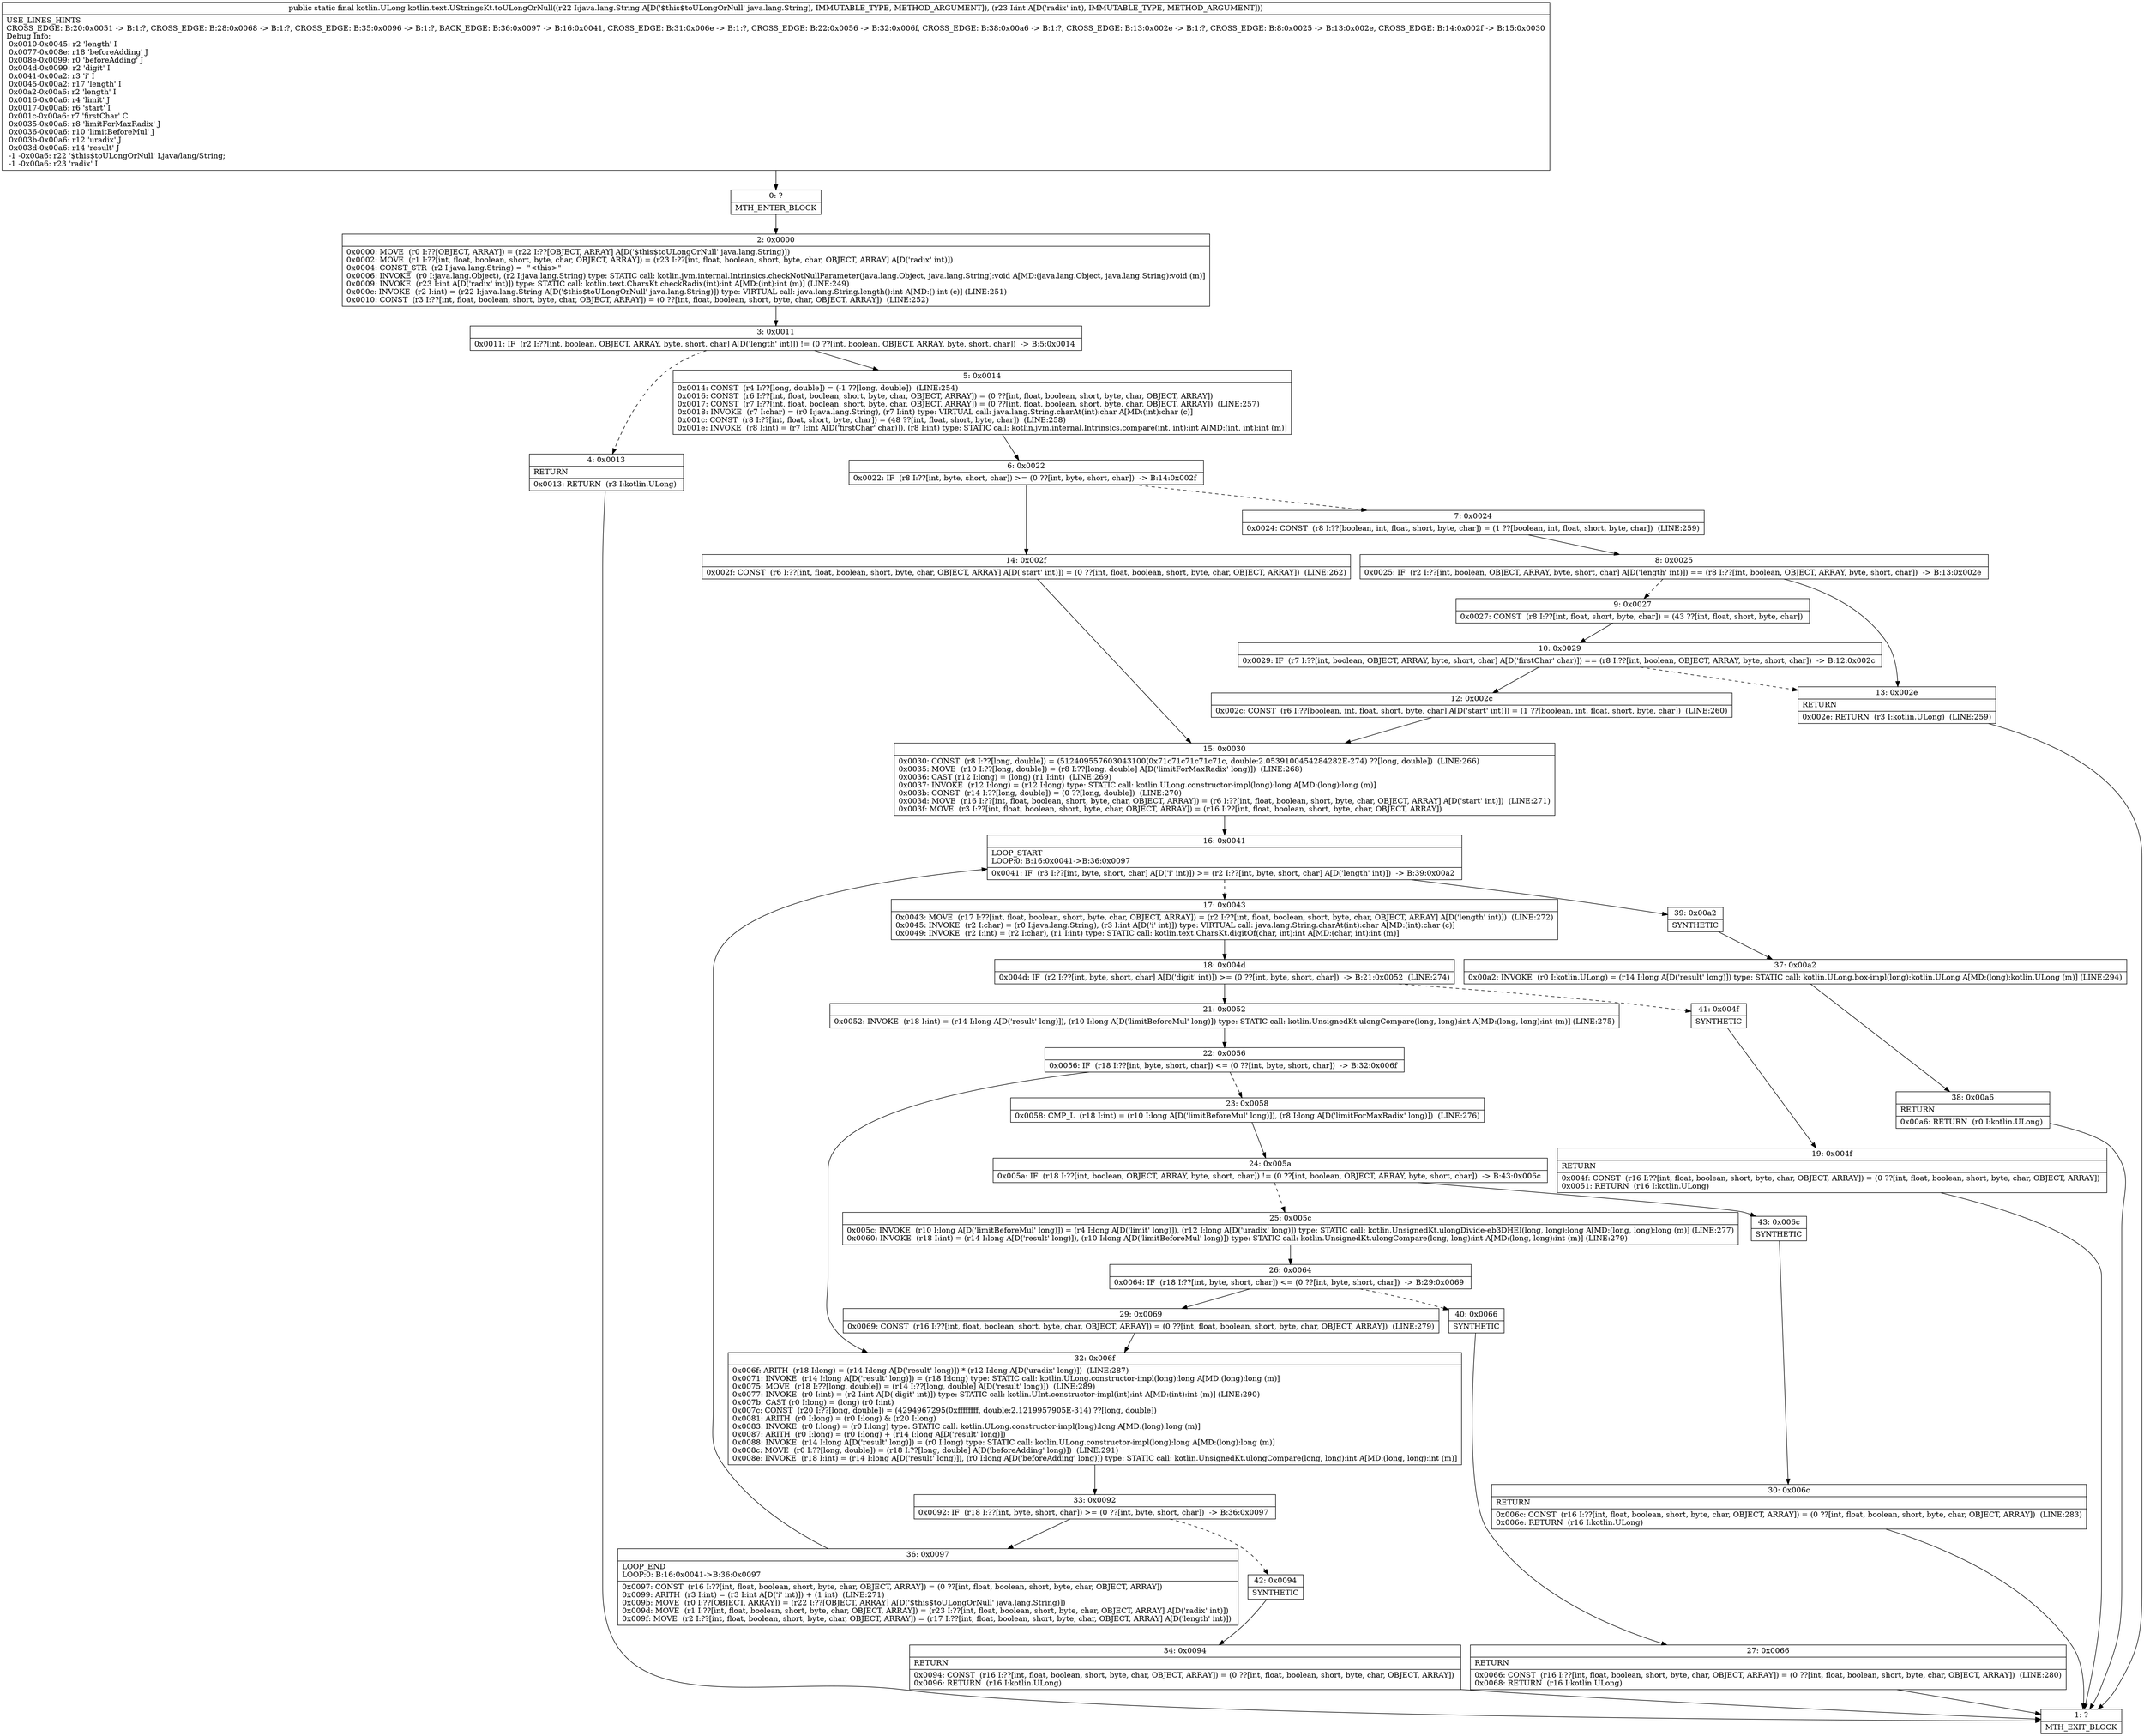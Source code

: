 digraph "CFG forkotlin.text.UStringsKt.toULongOrNull(Ljava\/lang\/String;I)Lkotlin\/ULong;" {
Node_0 [shape=record,label="{0\:\ ?|MTH_ENTER_BLOCK\l}"];
Node_2 [shape=record,label="{2\:\ 0x0000|0x0000: MOVE  (r0 I:??[OBJECT, ARRAY]) = (r22 I:??[OBJECT, ARRAY] A[D('$this$toULongOrNull' java.lang.String)]) \l0x0002: MOVE  (r1 I:??[int, float, boolean, short, byte, char, OBJECT, ARRAY]) = (r23 I:??[int, float, boolean, short, byte, char, OBJECT, ARRAY] A[D('radix' int)]) \l0x0004: CONST_STR  (r2 I:java.lang.String) =  \"\<this\>\" \l0x0006: INVOKE  (r0 I:java.lang.Object), (r2 I:java.lang.String) type: STATIC call: kotlin.jvm.internal.Intrinsics.checkNotNullParameter(java.lang.Object, java.lang.String):void A[MD:(java.lang.Object, java.lang.String):void (m)]\l0x0009: INVOKE  (r23 I:int A[D('radix' int)]) type: STATIC call: kotlin.text.CharsKt.checkRadix(int):int A[MD:(int):int (m)] (LINE:249)\l0x000c: INVOKE  (r2 I:int) = (r22 I:java.lang.String A[D('$this$toULongOrNull' java.lang.String)]) type: VIRTUAL call: java.lang.String.length():int A[MD:():int (c)] (LINE:251)\l0x0010: CONST  (r3 I:??[int, float, boolean, short, byte, char, OBJECT, ARRAY]) = (0 ??[int, float, boolean, short, byte, char, OBJECT, ARRAY])  (LINE:252)\l}"];
Node_3 [shape=record,label="{3\:\ 0x0011|0x0011: IF  (r2 I:??[int, boolean, OBJECT, ARRAY, byte, short, char] A[D('length' int)]) != (0 ??[int, boolean, OBJECT, ARRAY, byte, short, char])  \-\> B:5:0x0014 \l}"];
Node_4 [shape=record,label="{4\:\ 0x0013|RETURN\l|0x0013: RETURN  (r3 I:kotlin.ULong) \l}"];
Node_1 [shape=record,label="{1\:\ ?|MTH_EXIT_BLOCK\l}"];
Node_5 [shape=record,label="{5\:\ 0x0014|0x0014: CONST  (r4 I:??[long, double]) = (\-1 ??[long, double])  (LINE:254)\l0x0016: CONST  (r6 I:??[int, float, boolean, short, byte, char, OBJECT, ARRAY]) = (0 ??[int, float, boolean, short, byte, char, OBJECT, ARRAY]) \l0x0017: CONST  (r7 I:??[int, float, boolean, short, byte, char, OBJECT, ARRAY]) = (0 ??[int, float, boolean, short, byte, char, OBJECT, ARRAY])  (LINE:257)\l0x0018: INVOKE  (r7 I:char) = (r0 I:java.lang.String), (r7 I:int) type: VIRTUAL call: java.lang.String.charAt(int):char A[MD:(int):char (c)]\l0x001c: CONST  (r8 I:??[int, float, short, byte, char]) = (48 ??[int, float, short, byte, char])  (LINE:258)\l0x001e: INVOKE  (r8 I:int) = (r7 I:int A[D('firstChar' char)]), (r8 I:int) type: STATIC call: kotlin.jvm.internal.Intrinsics.compare(int, int):int A[MD:(int, int):int (m)]\l}"];
Node_6 [shape=record,label="{6\:\ 0x0022|0x0022: IF  (r8 I:??[int, byte, short, char]) \>= (0 ??[int, byte, short, char])  \-\> B:14:0x002f \l}"];
Node_7 [shape=record,label="{7\:\ 0x0024|0x0024: CONST  (r8 I:??[boolean, int, float, short, byte, char]) = (1 ??[boolean, int, float, short, byte, char])  (LINE:259)\l}"];
Node_8 [shape=record,label="{8\:\ 0x0025|0x0025: IF  (r2 I:??[int, boolean, OBJECT, ARRAY, byte, short, char] A[D('length' int)]) == (r8 I:??[int, boolean, OBJECT, ARRAY, byte, short, char])  \-\> B:13:0x002e \l}"];
Node_9 [shape=record,label="{9\:\ 0x0027|0x0027: CONST  (r8 I:??[int, float, short, byte, char]) = (43 ??[int, float, short, byte, char]) \l}"];
Node_10 [shape=record,label="{10\:\ 0x0029|0x0029: IF  (r7 I:??[int, boolean, OBJECT, ARRAY, byte, short, char] A[D('firstChar' char)]) == (r8 I:??[int, boolean, OBJECT, ARRAY, byte, short, char])  \-\> B:12:0x002c \l}"];
Node_12 [shape=record,label="{12\:\ 0x002c|0x002c: CONST  (r6 I:??[boolean, int, float, short, byte, char] A[D('start' int)]) = (1 ??[boolean, int, float, short, byte, char])  (LINE:260)\l}"];
Node_15 [shape=record,label="{15\:\ 0x0030|0x0030: CONST  (r8 I:??[long, double]) = (512409557603043100(0x71c71c71c71c71c, double:2.0539100454284282E\-274) ??[long, double])  (LINE:266)\l0x0035: MOVE  (r10 I:??[long, double]) = (r8 I:??[long, double] A[D('limitForMaxRadix' long)])  (LINE:268)\l0x0036: CAST (r12 I:long) = (long) (r1 I:int)  (LINE:269)\l0x0037: INVOKE  (r12 I:long) = (r12 I:long) type: STATIC call: kotlin.ULong.constructor\-impl(long):long A[MD:(long):long (m)]\l0x003b: CONST  (r14 I:??[long, double]) = (0 ??[long, double])  (LINE:270)\l0x003d: MOVE  (r16 I:??[int, float, boolean, short, byte, char, OBJECT, ARRAY]) = (r6 I:??[int, float, boolean, short, byte, char, OBJECT, ARRAY] A[D('start' int)])  (LINE:271)\l0x003f: MOVE  (r3 I:??[int, float, boolean, short, byte, char, OBJECT, ARRAY]) = (r16 I:??[int, float, boolean, short, byte, char, OBJECT, ARRAY]) \l}"];
Node_16 [shape=record,label="{16\:\ 0x0041|LOOP_START\lLOOP:0: B:16:0x0041\-\>B:36:0x0097\l|0x0041: IF  (r3 I:??[int, byte, short, char] A[D('i' int)]) \>= (r2 I:??[int, byte, short, char] A[D('length' int)])  \-\> B:39:0x00a2 \l}"];
Node_17 [shape=record,label="{17\:\ 0x0043|0x0043: MOVE  (r17 I:??[int, float, boolean, short, byte, char, OBJECT, ARRAY]) = (r2 I:??[int, float, boolean, short, byte, char, OBJECT, ARRAY] A[D('length' int)])  (LINE:272)\l0x0045: INVOKE  (r2 I:char) = (r0 I:java.lang.String), (r3 I:int A[D('i' int)]) type: VIRTUAL call: java.lang.String.charAt(int):char A[MD:(int):char (c)]\l0x0049: INVOKE  (r2 I:int) = (r2 I:char), (r1 I:int) type: STATIC call: kotlin.text.CharsKt.digitOf(char, int):int A[MD:(char, int):int (m)]\l}"];
Node_18 [shape=record,label="{18\:\ 0x004d|0x004d: IF  (r2 I:??[int, byte, short, char] A[D('digit' int)]) \>= (0 ??[int, byte, short, char])  \-\> B:21:0x0052  (LINE:274)\l}"];
Node_21 [shape=record,label="{21\:\ 0x0052|0x0052: INVOKE  (r18 I:int) = (r14 I:long A[D('result' long)]), (r10 I:long A[D('limitBeforeMul' long)]) type: STATIC call: kotlin.UnsignedKt.ulongCompare(long, long):int A[MD:(long, long):int (m)] (LINE:275)\l}"];
Node_22 [shape=record,label="{22\:\ 0x0056|0x0056: IF  (r18 I:??[int, byte, short, char]) \<= (0 ??[int, byte, short, char])  \-\> B:32:0x006f \l}"];
Node_23 [shape=record,label="{23\:\ 0x0058|0x0058: CMP_L  (r18 I:int) = (r10 I:long A[D('limitBeforeMul' long)]), (r8 I:long A[D('limitForMaxRadix' long)])  (LINE:276)\l}"];
Node_24 [shape=record,label="{24\:\ 0x005a|0x005a: IF  (r18 I:??[int, boolean, OBJECT, ARRAY, byte, short, char]) != (0 ??[int, boolean, OBJECT, ARRAY, byte, short, char])  \-\> B:43:0x006c \l}"];
Node_25 [shape=record,label="{25\:\ 0x005c|0x005c: INVOKE  (r10 I:long A[D('limitBeforeMul' long)]) = (r4 I:long A[D('limit' long)]), (r12 I:long A[D('uradix' long)]) type: STATIC call: kotlin.UnsignedKt.ulongDivide\-eb3DHEI(long, long):long A[MD:(long, long):long (m)] (LINE:277)\l0x0060: INVOKE  (r18 I:int) = (r14 I:long A[D('result' long)]), (r10 I:long A[D('limitBeforeMul' long)]) type: STATIC call: kotlin.UnsignedKt.ulongCompare(long, long):int A[MD:(long, long):int (m)] (LINE:279)\l}"];
Node_26 [shape=record,label="{26\:\ 0x0064|0x0064: IF  (r18 I:??[int, byte, short, char]) \<= (0 ??[int, byte, short, char])  \-\> B:29:0x0069 \l}"];
Node_29 [shape=record,label="{29\:\ 0x0069|0x0069: CONST  (r16 I:??[int, float, boolean, short, byte, char, OBJECT, ARRAY]) = (0 ??[int, float, boolean, short, byte, char, OBJECT, ARRAY])  (LINE:279)\l}"];
Node_40 [shape=record,label="{40\:\ 0x0066|SYNTHETIC\l}"];
Node_27 [shape=record,label="{27\:\ 0x0066|RETURN\l|0x0066: CONST  (r16 I:??[int, float, boolean, short, byte, char, OBJECT, ARRAY]) = (0 ??[int, float, boolean, short, byte, char, OBJECT, ARRAY])  (LINE:280)\l0x0068: RETURN  (r16 I:kotlin.ULong) \l}"];
Node_43 [shape=record,label="{43\:\ 0x006c|SYNTHETIC\l}"];
Node_30 [shape=record,label="{30\:\ 0x006c|RETURN\l|0x006c: CONST  (r16 I:??[int, float, boolean, short, byte, char, OBJECT, ARRAY]) = (0 ??[int, float, boolean, short, byte, char, OBJECT, ARRAY])  (LINE:283)\l0x006e: RETURN  (r16 I:kotlin.ULong) \l}"];
Node_32 [shape=record,label="{32\:\ 0x006f|0x006f: ARITH  (r18 I:long) = (r14 I:long A[D('result' long)]) * (r12 I:long A[D('uradix' long)])  (LINE:287)\l0x0071: INVOKE  (r14 I:long A[D('result' long)]) = (r18 I:long) type: STATIC call: kotlin.ULong.constructor\-impl(long):long A[MD:(long):long (m)]\l0x0075: MOVE  (r18 I:??[long, double]) = (r14 I:??[long, double] A[D('result' long)])  (LINE:289)\l0x0077: INVOKE  (r0 I:int) = (r2 I:int A[D('digit' int)]) type: STATIC call: kotlin.UInt.constructor\-impl(int):int A[MD:(int):int (m)] (LINE:290)\l0x007b: CAST (r0 I:long) = (long) (r0 I:int) \l0x007c: CONST  (r20 I:??[long, double]) = (4294967295(0xffffffff, double:2.1219957905E\-314) ??[long, double]) \l0x0081: ARITH  (r0 I:long) = (r0 I:long) & (r20 I:long) \l0x0083: INVOKE  (r0 I:long) = (r0 I:long) type: STATIC call: kotlin.ULong.constructor\-impl(long):long A[MD:(long):long (m)]\l0x0087: ARITH  (r0 I:long) = (r0 I:long) + (r14 I:long A[D('result' long)]) \l0x0088: INVOKE  (r14 I:long A[D('result' long)]) = (r0 I:long) type: STATIC call: kotlin.ULong.constructor\-impl(long):long A[MD:(long):long (m)]\l0x008c: MOVE  (r0 I:??[long, double]) = (r18 I:??[long, double] A[D('beforeAdding' long)])  (LINE:291)\l0x008e: INVOKE  (r18 I:int) = (r14 I:long A[D('result' long)]), (r0 I:long A[D('beforeAdding' long)]) type: STATIC call: kotlin.UnsignedKt.ulongCompare(long, long):int A[MD:(long, long):int (m)]\l}"];
Node_33 [shape=record,label="{33\:\ 0x0092|0x0092: IF  (r18 I:??[int, byte, short, char]) \>= (0 ??[int, byte, short, char])  \-\> B:36:0x0097 \l}"];
Node_36 [shape=record,label="{36\:\ 0x0097|LOOP_END\lLOOP:0: B:16:0x0041\-\>B:36:0x0097\l|0x0097: CONST  (r16 I:??[int, float, boolean, short, byte, char, OBJECT, ARRAY]) = (0 ??[int, float, boolean, short, byte, char, OBJECT, ARRAY]) \l0x0099: ARITH  (r3 I:int) = (r3 I:int A[D('i' int)]) + (1 int)  (LINE:271)\l0x009b: MOVE  (r0 I:??[OBJECT, ARRAY]) = (r22 I:??[OBJECT, ARRAY] A[D('$this$toULongOrNull' java.lang.String)]) \l0x009d: MOVE  (r1 I:??[int, float, boolean, short, byte, char, OBJECT, ARRAY]) = (r23 I:??[int, float, boolean, short, byte, char, OBJECT, ARRAY] A[D('radix' int)]) \l0x009f: MOVE  (r2 I:??[int, float, boolean, short, byte, char, OBJECT, ARRAY]) = (r17 I:??[int, float, boolean, short, byte, char, OBJECT, ARRAY] A[D('length' int)]) \l}"];
Node_42 [shape=record,label="{42\:\ 0x0094|SYNTHETIC\l}"];
Node_34 [shape=record,label="{34\:\ 0x0094|RETURN\l|0x0094: CONST  (r16 I:??[int, float, boolean, short, byte, char, OBJECT, ARRAY]) = (0 ??[int, float, boolean, short, byte, char, OBJECT, ARRAY]) \l0x0096: RETURN  (r16 I:kotlin.ULong) \l}"];
Node_41 [shape=record,label="{41\:\ 0x004f|SYNTHETIC\l}"];
Node_19 [shape=record,label="{19\:\ 0x004f|RETURN\l|0x004f: CONST  (r16 I:??[int, float, boolean, short, byte, char, OBJECT, ARRAY]) = (0 ??[int, float, boolean, short, byte, char, OBJECT, ARRAY]) \l0x0051: RETURN  (r16 I:kotlin.ULong) \l}"];
Node_39 [shape=record,label="{39\:\ 0x00a2|SYNTHETIC\l}"];
Node_37 [shape=record,label="{37\:\ 0x00a2|0x00a2: INVOKE  (r0 I:kotlin.ULong) = (r14 I:long A[D('result' long)]) type: STATIC call: kotlin.ULong.box\-impl(long):kotlin.ULong A[MD:(long):kotlin.ULong (m)] (LINE:294)\l}"];
Node_38 [shape=record,label="{38\:\ 0x00a6|RETURN\l|0x00a6: RETURN  (r0 I:kotlin.ULong) \l}"];
Node_13 [shape=record,label="{13\:\ 0x002e|RETURN\l|0x002e: RETURN  (r3 I:kotlin.ULong)  (LINE:259)\l}"];
Node_14 [shape=record,label="{14\:\ 0x002f|0x002f: CONST  (r6 I:??[int, float, boolean, short, byte, char, OBJECT, ARRAY] A[D('start' int)]) = (0 ??[int, float, boolean, short, byte, char, OBJECT, ARRAY])  (LINE:262)\l}"];
MethodNode[shape=record,label="{public static final kotlin.ULong kotlin.text.UStringsKt.toULongOrNull((r22 I:java.lang.String A[D('$this$toULongOrNull' java.lang.String), IMMUTABLE_TYPE, METHOD_ARGUMENT]), (r23 I:int A[D('radix' int), IMMUTABLE_TYPE, METHOD_ARGUMENT]))  | USE_LINES_HINTS\lCROSS_EDGE: B:20:0x0051 \-\> B:1:?, CROSS_EDGE: B:28:0x0068 \-\> B:1:?, CROSS_EDGE: B:35:0x0096 \-\> B:1:?, BACK_EDGE: B:36:0x0097 \-\> B:16:0x0041, CROSS_EDGE: B:31:0x006e \-\> B:1:?, CROSS_EDGE: B:22:0x0056 \-\> B:32:0x006f, CROSS_EDGE: B:38:0x00a6 \-\> B:1:?, CROSS_EDGE: B:13:0x002e \-\> B:1:?, CROSS_EDGE: B:8:0x0025 \-\> B:13:0x002e, CROSS_EDGE: B:14:0x002f \-\> B:15:0x0030\lDebug Info:\l  0x0010\-0x0045: r2 'length' I\l  0x0077\-0x008e: r18 'beforeAdding' J\l  0x008e\-0x0099: r0 'beforeAdding' J\l  0x004d\-0x0099: r2 'digit' I\l  0x0041\-0x00a2: r3 'i' I\l  0x0045\-0x00a2: r17 'length' I\l  0x00a2\-0x00a6: r2 'length' I\l  0x0016\-0x00a6: r4 'limit' J\l  0x0017\-0x00a6: r6 'start' I\l  0x001c\-0x00a6: r7 'firstChar' C\l  0x0035\-0x00a6: r8 'limitForMaxRadix' J\l  0x0036\-0x00a6: r10 'limitBeforeMul' J\l  0x003b\-0x00a6: r12 'uradix' J\l  0x003d\-0x00a6: r14 'result' J\l  \-1 \-0x00a6: r22 '$this$toULongOrNull' Ljava\/lang\/String;\l  \-1 \-0x00a6: r23 'radix' I\l}"];
MethodNode -> Node_0;Node_0 -> Node_2;
Node_2 -> Node_3;
Node_3 -> Node_4[style=dashed];
Node_3 -> Node_5;
Node_4 -> Node_1;
Node_5 -> Node_6;
Node_6 -> Node_7[style=dashed];
Node_6 -> Node_14;
Node_7 -> Node_8;
Node_8 -> Node_9[style=dashed];
Node_8 -> Node_13;
Node_9 -> Node_10;
Node_10 -> Node_12;
Node_10 -> Node_13[style=dashed];
Node_12 -> Node_15;
Node_15 -> Node_16;
Node_16 -> Node_17[style=dashed];
Node_16 -> Node_39;
Node_17 -> Node_18;
Node_18 -> Node_21;
Node_18 -> Node_41[style=dashed];
Node_21 -> Node_22;
Node_22 -> Node_23[style=dashed];
Node_22 -> Node_32;
Node_23 -> Node_24;
Node_24 -> Node_25[style=dashed];
Node_24 -> Node_43;
Node_25 -> Node_26;
Node_26 -> Node_29;
Node_26 -> Node_40[style=dashed];
Node_29 -> Node_32;
Node_40 -> Node_27;
Node_27 -> Node_1;
Node_43 -> Node_30;
Node_30 -> Node_1;
Node_32 -> Node_33;
Node_33 -> Node_36;
Node_33 -> Node_42[style=dashed];
Node_36 -> Node_16;
Node_42 -> Node_34;
Node_34 -> Node_1;
Node_41 -> Node_19;
Node_19 -> Node_1;
Node_39 -> Node_37;
Node_37 -> Node_38;
Node_38 -> Node_1;
Node_13 -> Node_1;
Node_14 -> Node_15;
}

